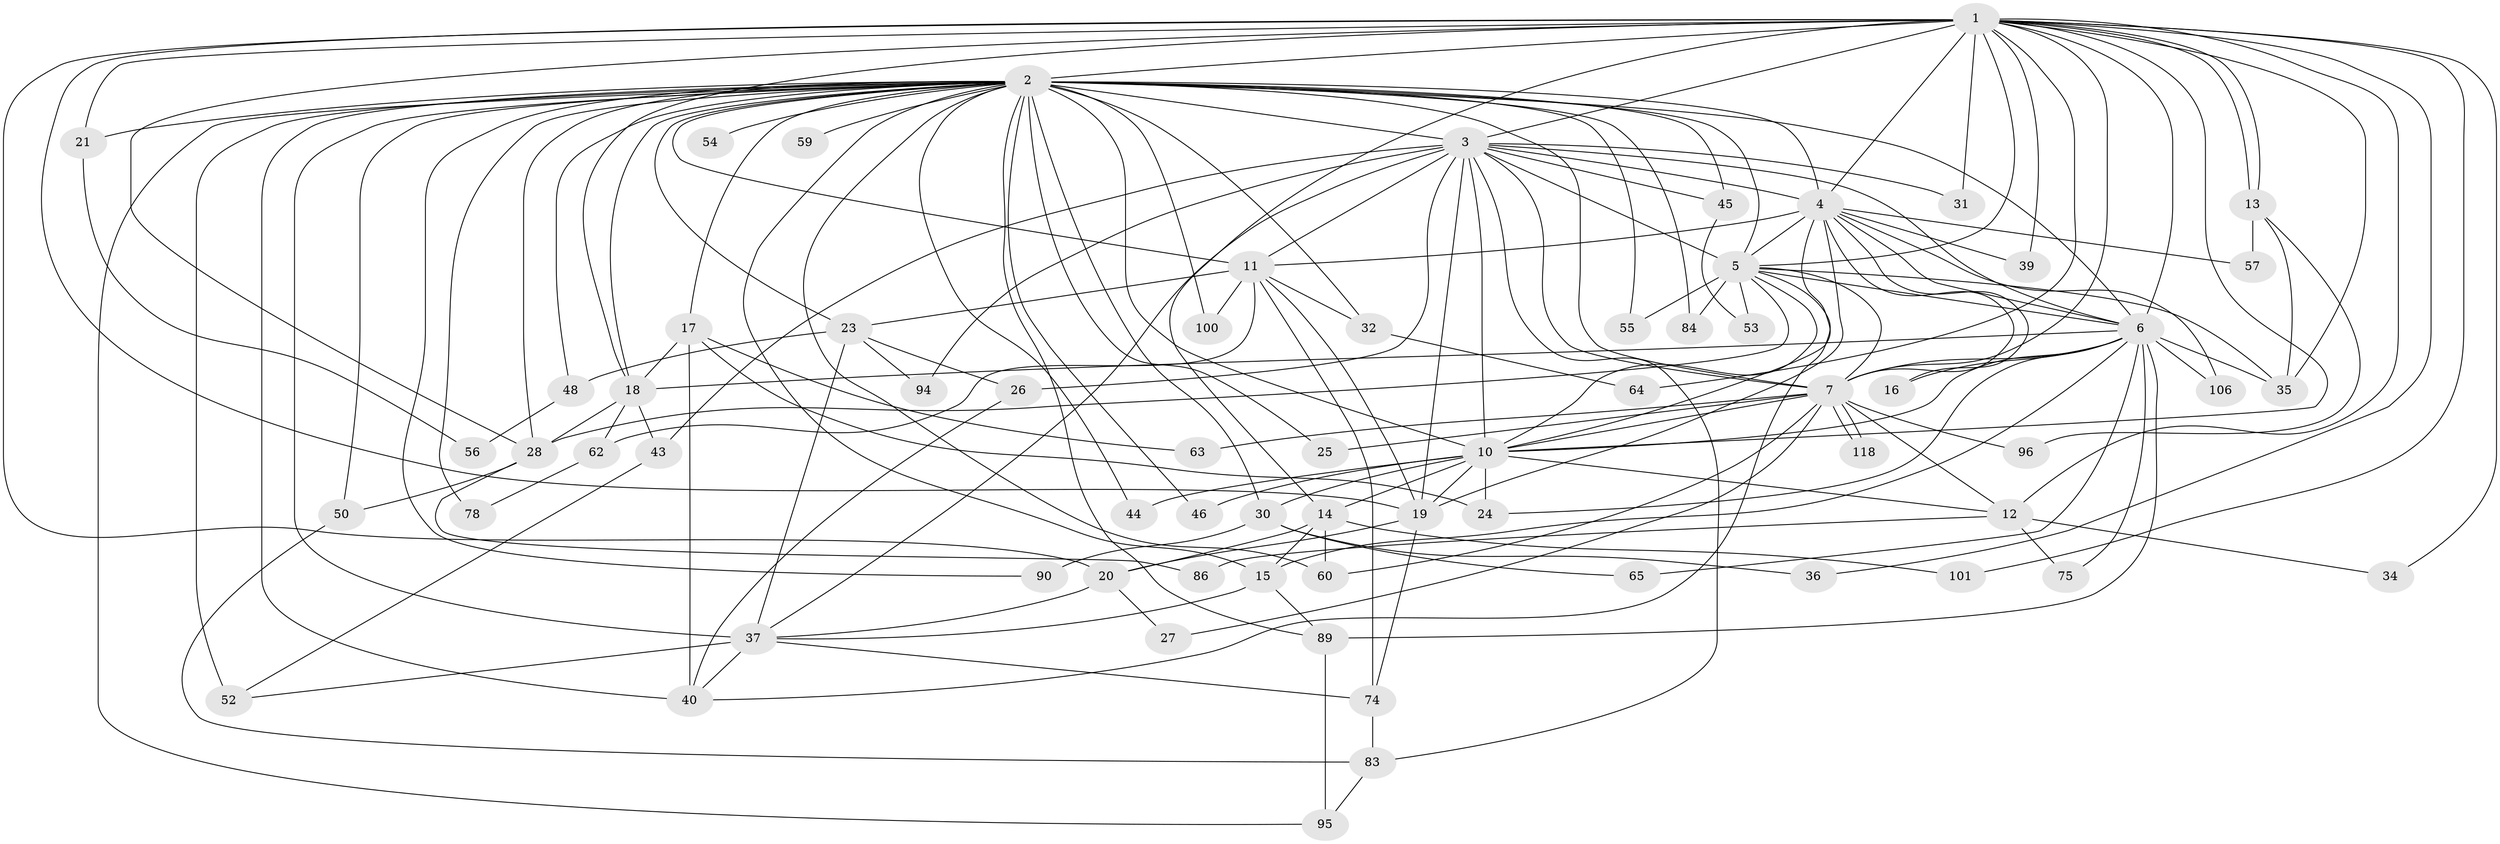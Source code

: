 // original degree distribution, {30: 0.007462686567164179, 24: 0.007462686567164179, 20: 0.014925373134328358, 15: 0.007462686567164179, 16: 0.007462686567164179, 21: 0.007462686567164179, 18: 0.007462686567164179, 37: 0.007462686567164179, 19: 0.007462686567164179, 12: 0.007462686567164179, 6: 0.04477611940298507, 5: 0.03731343283582089, 7: 0.014925373134328358, 2: 0.5447761194029851, 8: 0.014925373134328358, 3: 0.17164179104477612, 4: 0.08955223880597014}
// Generated by graph-tools (version 1.1) at 2025/14/03/09/25 04:14:10]
// undirected, 67 vertices, 169 edges
graph export_dot {
graph [start="1"]
  node [color=gray90,style=filled];
  1;
  2 [super="+117+120+33+88+8+38+77+41"];
  3;
  4;
  5;
  6 [super="+87+109+116+76"];
  7;
  10 [super="+71+125+47+67"];
  11 [super="+129+124+49+105+66"];
  12;
  13;
  14;
  15 [super="+108+98"];
  16;
  17 [super="+92+61+113"];
  18 [super="+99"];
  19 [super="+29+97"];
  20 [super="+112"];
  21 [super="+22"];
  23;
  24;
  25;
  26;
  27;
  28 [super="+69+79"];
  30;
  31;
  32;
  34;
  35 [super="+72"];
  36;
  37 [super="+103+114+80+42+58"];
  39;
  40 [super="+51+70+104"];
  43;
  44;
  45;
  46;
  48 [super="+127"];
  50;
  52;
  53;
  54;
  55;
  56;
  57;
  59;
  60;
  62;
  63;
  64;
  65;
  74;
  75;
  78;
  83 [super="+123"];
  84;
  86;
  89;
  90;
  94;
  95 [super="+115"];
  96;
  100;
  101;
  106;
  118;
  1 -- 2 [weight=5];
  1 -- 3;
  1 -- 4;
  1 -- 5;
  1 -- 6 [weight=2];
  1 -- 7;
  1 -- 10 [weight=2];
  1 -- 12;
  1 -- 13;
  1 -- 13;
  1 -- 14;
  1 -- 18;
  1 -- 19 [weight=2];
  1 -- 21;
  1 -- 28;
  1 -- 31;
  1 -- 34;
  1 -- 35;
  1 -- 36;
  1 -- 39;
  1 -- 64;
  1 -- 101;
  1 -- 20;
  2 -- 3 [weight=3];
  2 -- 4 [weight=3];
  2 -- 5 [weight=4];
  2 -- 6 [weight=5];
  2 -- 7 [weight=4];
  2 -- 10 [weight=7];
  2 -- 44;
  2 -- 48 [weight=2];
  2 -- 50 [weight=2];
  2 -- 52;
  2 -- 55;
  2 -- 11 [weight=2];
  2 -- 21 [weight=3];
  2 -- 15 [weight=2];
  2 -- 17 [weight=3];
  2 -- 18 [weight=2];
  2 -- 23;
  2 -- 25;
  2 -- 30;
  2 -- 32;
  2 -- 37 [weight=7];
  2 -- 40 [weight=3];
  2 -- 45;
  2 -- 46;
  2 -- 54;
  2 -- 59;
  2 -- 60;
  2 -- 78;
  2 -- 84;
  2 -- 89;
  2 -- 90;
  2 -- 95;
  2 -- 100;
  2 -- 28;
  3 -- 4;
  3 -- 5;
  3 -- 6 [weight=2];
  3 -- 7;
  3 -- 10;
  3 -- 11 [weight=2];
  3 -- 19;
  3 -- 26;
  3 -- 31;
  3 -- 43;
  3 -- 45;
  3 -- 83;
  3 -- 94;
  3 -- 37;
  4 -- 5;
  4 -- 6;
  4 -- 7;
  4 -- 10;
  4 -- 11;
  4 -- 16;
  4 -- 39;
  4 -- 57;
  4 -- 106;
  4 -- 19;
  5 -- 6;
  5 -- 7;
  5 -- 10;
  5 -- 28;
  5 -- 40;
  5 -- 53;
  5 -- 55;
  5 -- 84;
  5 -- 35;
  6 -- 7;
  6 -- 10;
  6 -- 16;
  6 -- 24;
  6 -- 65;
  6 -- 75;
  6 -- 89;
  6 -- 15 [weight=2];
  6 -- 18;
  6 -- 106;
  6 -- 35;
  7 -- 10;
  7 -- 12;
  7 -- 25;
  7 -- 27;
  7 -- 60;
  7 -- 63;
  7 -- 96;
  7 -- 118;
  7 -- 118;
  10 -- 14 [weight=2];
  10 -- 24;
  10 -- 30;
  10 -- 44;
  10 -- 46;
  10 -- 12;
  10 -- 19;
  11 -- 23;
  11 -- 32;
  11 -- 62;
  11 -- 74;
  11 -- 19;
  11 -- 100;
  12 -- 34;
  12 -- 75;
  12 -- 86;
  13 -- 35;
  13 -- 57;
  13 -- 96;
  14 -- 15;
  14 -- 20;
  14 -- 60;
  14 -- 101;
  15 -- 89;
  15 -- 37;
  17 -- 63;
  17 -- 18;
  17 -- 24;
  17 -- 40;
  18 -- 43;
  18 -- 62;
  18 -- 28;
  19 -- 20;
  19 -- 74;
  20 -- 27;
  20 -- 37;
  21 -- 56;
  23 -- 26;
  23 -- 94;
  23 -- 48;
  23 -- 37;
  26 -- 40;
  28 -- 50;
  28 -- 86;
  30 -- 36;
  30 -- 65;
  30 -- 90;
  32 -- 64;
  37 -- 74;
  37 -- 52;
  37 -- 40 [weight=2];
  43 -- 52;
  45 -- 53;
  48 -- 56;
  50 -- 83;
  62 -- 78;
  74 -- 83;
  83 -- 95;
  89 -- 95;
}
